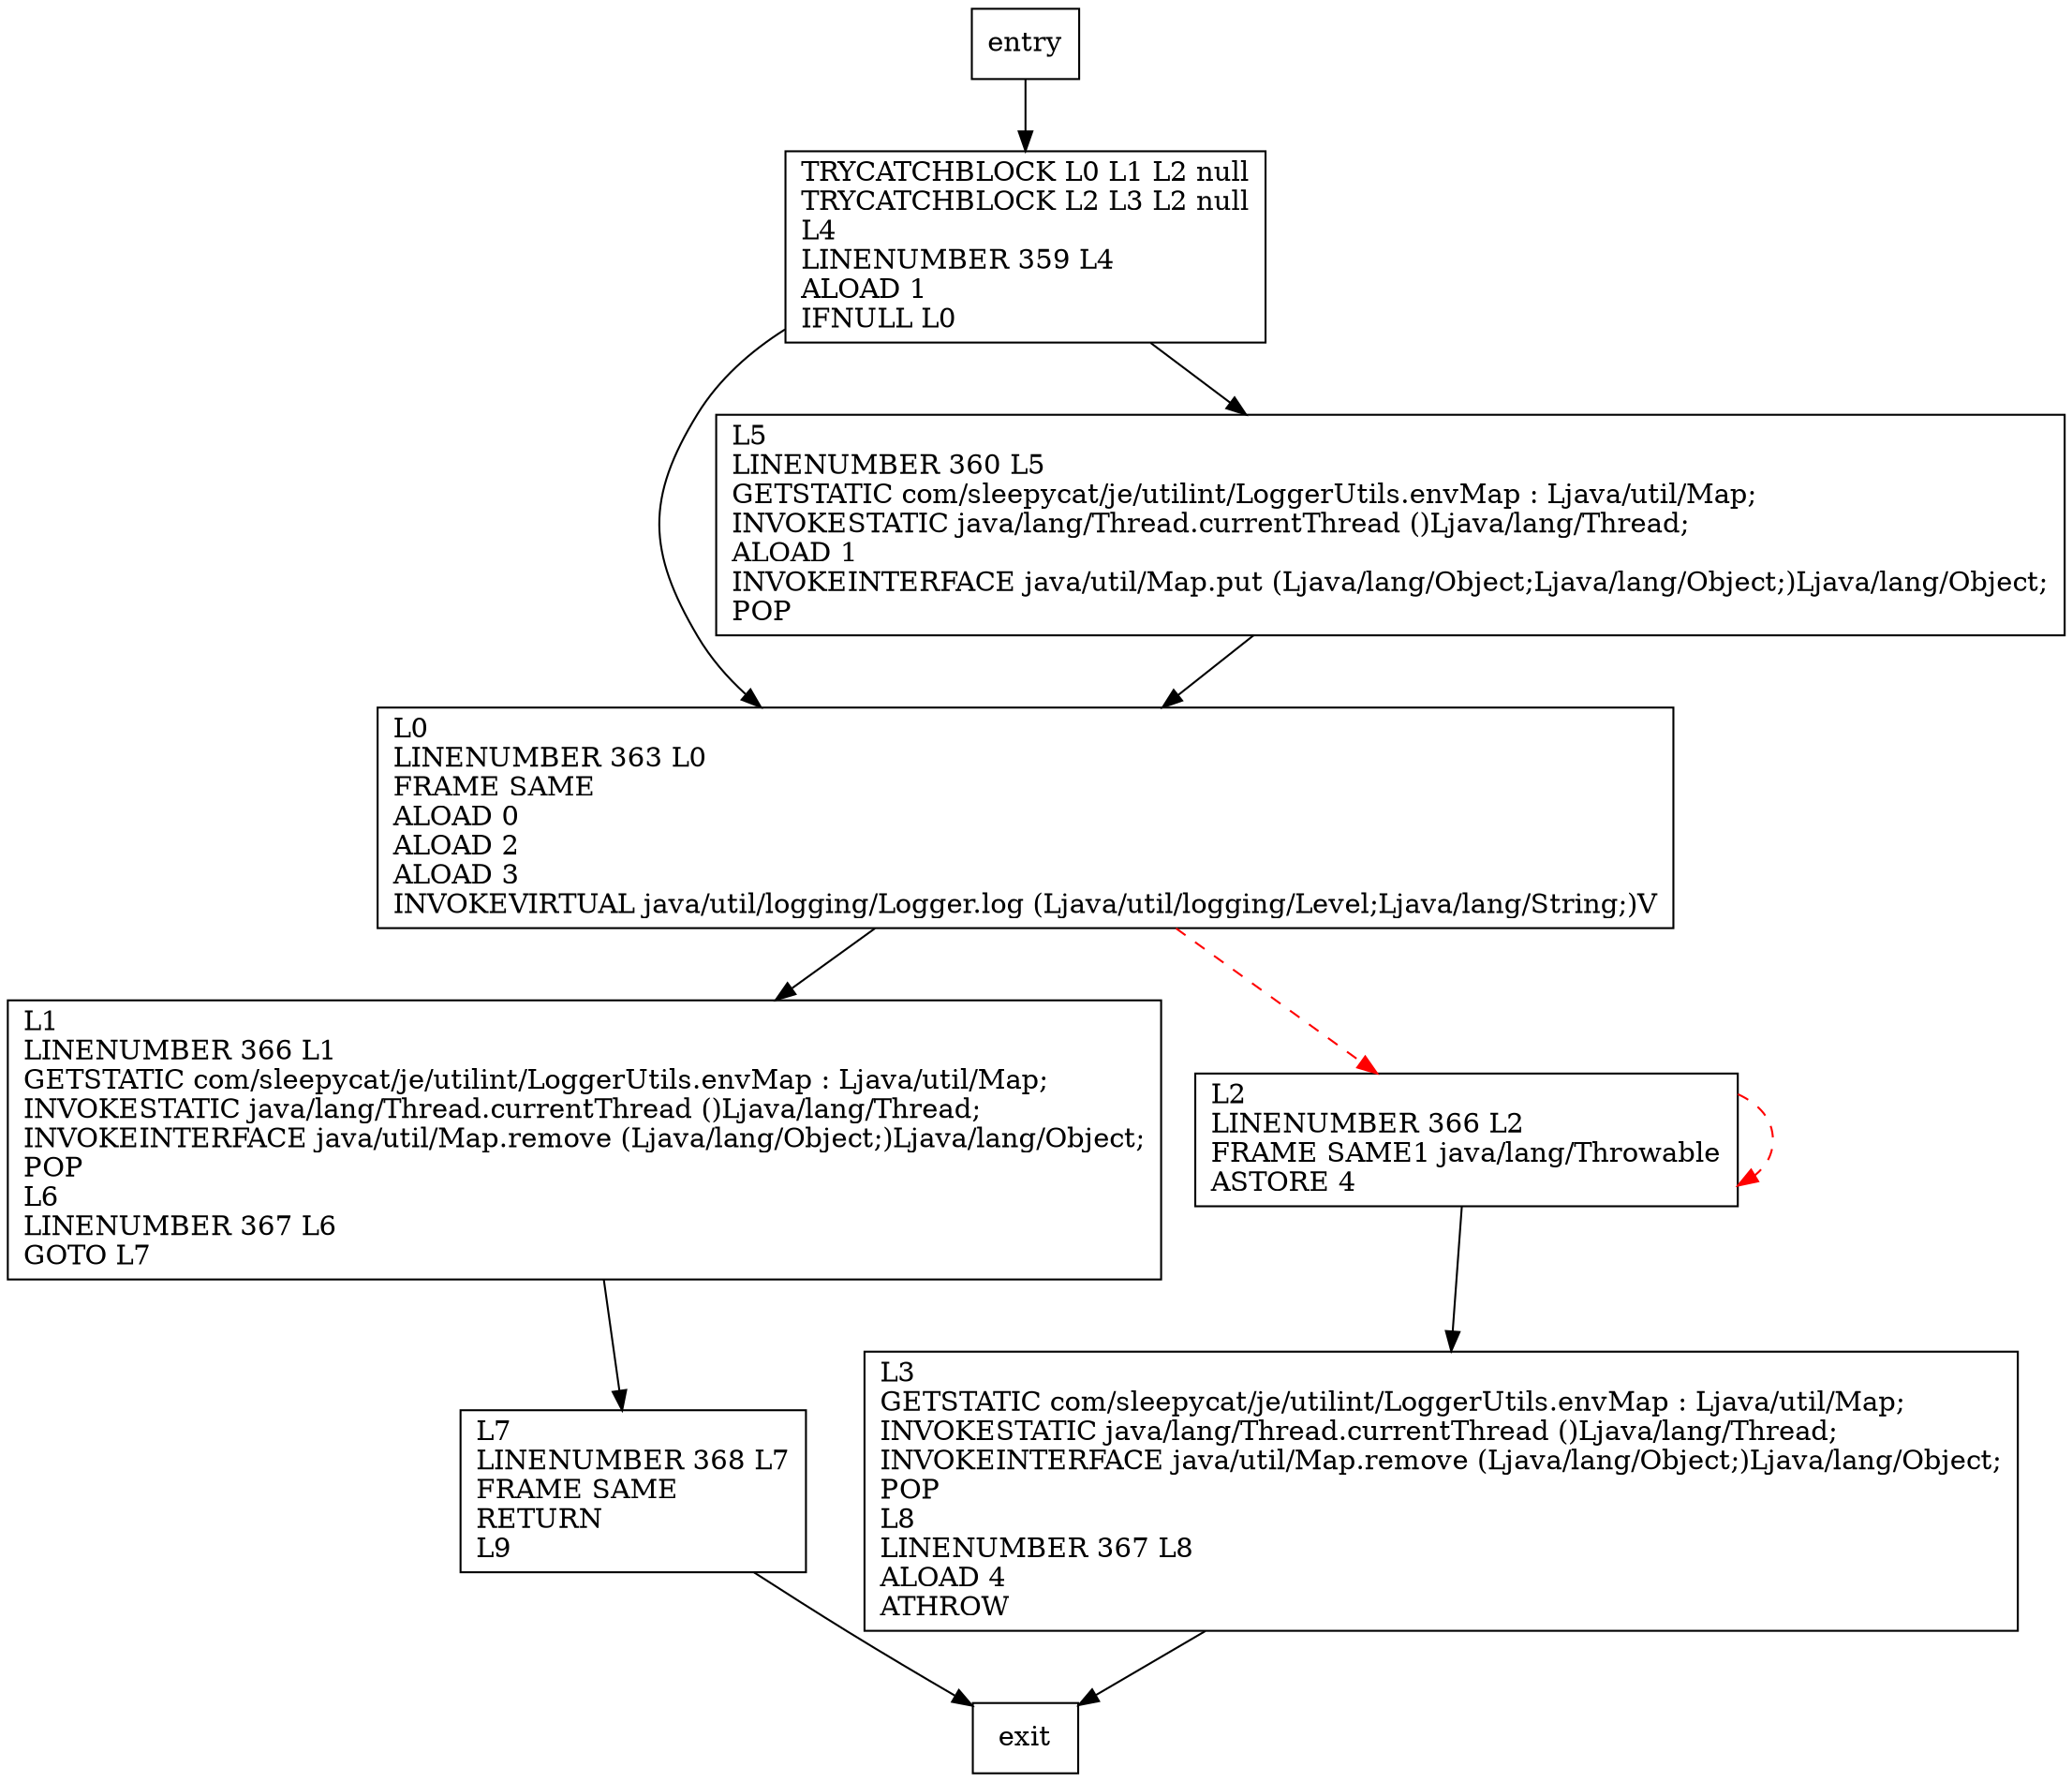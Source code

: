 digraph logMsg {
node [shape=record];
237734896 [label="L1\lLINENUMBER 366 L1\lGETSTATIC com/sleepycat/je/utilint/LoggerUtils.envMap : Ljava/util/Map;\lINVOKESTATIC java/lang/Thread.currentThread ()Ljava/lang/Thread;\lINVOKEINTERFACE java/util/Map.remove (Ljava/lang/Object;)Ljava/lang/Object;\lPOP\lL6\lLINENUMBER 367 L6\lGOTO L7\l"];
679698552 [label="L3\lGETSTATIC com/sleepycat/je/utilint/LoggerUtils.envMap : Ljava/util/Map;\lINVOKESTATIC java/lang/Thread.currentThread ()Ljava/lang/Thread;\lINVOKEINTERFACE java/util/Map.remove (Ljava/lang/Object;)Ljava/lang/Object;\lPOP\lL8\lLINENUMBER 367 L8\lALOAD 4\lATHROW\l"];
1712978497 [label="L2\lLINENUMBER 366 L2\lFRAME SAME1 java/lang/Throwable\lASTORE 4\l"];
775129221 [label="L0\lLINENUMBER 363 L0\lFRAME SAME\lALOAD 0\lALOAD 2\lALOAD 3\lINVOKEVIRTUAL java/util/logging/Logger.log (Ljava/util/logging/Level;Ljava/lang/String;)V\l"];
1119978168 [label="TRYCATCHBLOCK L0 L1 L2 null\lTRYCATCHBLOCK L2 L3 L2 null\lL4\lLINENUMBER 359 L4\lALOAD 1\lIFNULL L0\l"];
1214308094 [label="L7\lLINENUMBER 368 L7\lFRAME SAME\lRETURN\lL9\l"];
440840781 [label="L5\lLINENUMBER 360 L5\lGETSTATIC com/sleepycat/je/utilint/LoggerUtils.envMap : Ljava/util/Map;\lINVOKESTATIC java/lang/Thread.currentThread ()Ljava/lang/Thread;\lALOAD 1\lINVOKEINTERFACE java/util/Map.put (Ljava/lang/Object;Ljava/lang/Object;)Ljava/lang/Object;\lPOP\l"];
entry;
exit;
entry -> 1119978168
237734896 -> 1214308094
679698552 -> exit
1712978497 -> 679698552
1712978497 -> 1712978497 [style=dashed, color=red]
775129221 -> 237734896
775129221 -> 1712978497 [style=dashed, color=red]
1119978168 -> 775129221
1119978168 -> 440840781
1214308094 -> exit
440840781 -> 775129221
}
